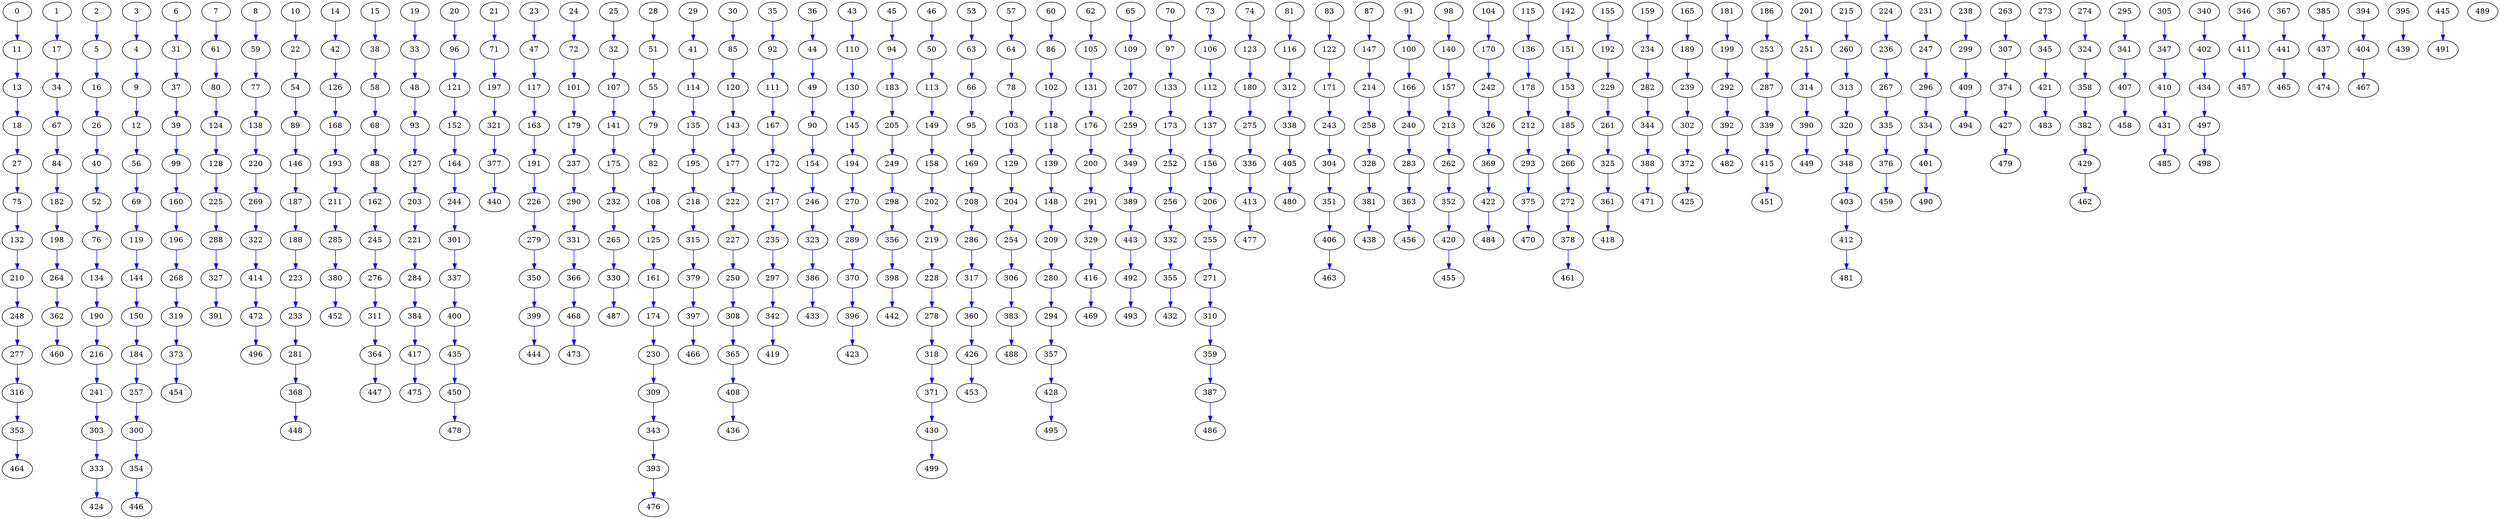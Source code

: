 digraph {
	0; 1; 2; 3; 4; 5; 6; 7; 8; 9; 10; 11; 12; 13; 14; 15; 16; 17; 18; 19; 20; 21; 22; 23; 24; 25; 26; 27; 28; 29; 30; 31; 32; 33; 34; 35; 36; 37; 38; 39; 40; 41; 42; 43; 44; 45; 46; 47; 48; 49; 50; 51; 52; 53; 54; 55; 56; 57; 58; 59; 60; 61; 62; 63; 64; 65; 66; 67; 68; 69; 70; 71; 72; 73; 74; 75; 76; 77; 78; 79; 80; 81; 82; 83; 84; 85; 86; 87; 88; 89; 90; 91; 92; 93; 94; 95; 96; 97; 98; 99; 100; 101; 102; 103; 104; 105; 106; 107; 108; 109; 110; 111; 112; 113; 114; 115; 116; 117; 118; 119; 120; 121; 122; 123; 124; 125; 126; 127; 128; 129; 130; 131; 132; 133; 134; 135; 136; 137; 138; 139; 140; 141; 142; 143; 144; 145; 146; 147; 148; 149; 150; 151; 152; 153; 154; 155; 156; 157; 158; 159; 160; 161; 162; 163; 164; 165; 166; 167; 168; 169; 170; 171; 172; 173; 174; 175; 176; 177; 178; 179; 180; 181; 182; 183; 184; 185; 186; 187; 188; 189; 190; 191; 192; 193; 194; 195; 196; 197; 198; 199; 200; 201; 202; 203; 204; 205; 206; 207; 208; 209; 210; 211; 212; 213; 214; 215; 216; 217; 218; 219; 220; 221; 222; 223; 224; 225; 226; 227; 228; 229; 230; 231; 232; 233; 234; 235; 236; 237; 238; 239; 240; 241; 242; 243; 244; 245; 246; 247; 248; 249; 250; 251; 252; 253; 254; 255; 256; 257; 258; 259; 260; 261; 262; 263; 264; 265; 266; 267; 268; 269; 270; 271; 272; 273; 274; 275; 276; 277; 278; 279; 280; 281; 282; 283; 284; 285; 286; 287; 288; 289; 290; 291; 292; 293; 294; 295; 296; 297; 298; 299; 300; 301; 302; 303; 304; 305; 306; 307; 308; 309; 310; 311; 312; 313; 314; 315; 316; 317; 318; 319; 320; 321; 322; 323; 324; 325; 326; 327; 328; 329; 330; 331; 332; 333; 334; 335; 336; 337; 338; 339; 340; 341; 342; 343; 344; 345; 346; 347; 348; 349; 350; 351; 352; 353; 354; 355; 356; 357; 358; 359; 360; 361; 362; 363; 364; 365; 366; 367; 368; 369; 370; 371; 372; 373; 374; 375; 376; 377; 378; 379; 380; 381; 382; 383; 384; 385; 386; 387; 388; 389; 390; 391; 392; 393; 394; 395; 396; 397; 398; 399; 400; 401; 402; 403; 404; 405; 406; 407; 408; 409; 410; 411; 412; 413; 414; 415; 416; 417; 418; 419; 420; 421; 422; 423; 424; 425; 426; 427; 428; 429; 430; 431; 432; 433; 434; 435; 436; 437; 438; 439; 440; 441; 442; 443; 444; 445; 446; 447; 448; 449; 450; 451; 452; 453; 454; 455; 456; 457; 458; 459; 460; 461; 462; 463; 464; 465; 466; 467; 468; 469; 470; 471; 472; 473; 474; 475; 476; 477; 478; 479; 480; 481; 482; 483; 484; 485; 486; 487; 488; 489; 490; 491; 492; 493; 494; 495; 496; 497; 498; 499; 
	subgraph Pre {
		edge [color=blue]
		0 -> 11;
		1 -> 17;
		2 -> 5;
		3 -> 4;
		4 -> 9;
		5 -> 16;
		6 -> 31;
		7 -> 61;
		8 -> 59;
		9 -> 12;
		10 -> 22;
		11 -> 13;
		12 -> 56;
		13 -> 18;
		14 -> 42;
		15 -> 38;
		16 -> 26;
		17 -> 34;
		18 -> 27;
		19 -> 33;
		20 -> 96;
		21 -> 71;
		22 -> 54;
		23 -> 47;
		24 -> 72;
		25 -> 32;
		26 -> 40;
		27 -> 75;
		28 -> 51;
		29 -> 41;
		30 -> 85;
		31 -> 37;
		32 -> 107;
		33 -> 48;
		34 -> 67;
		35 -> 92;
		36 -> 44;
		37 -> 39;
		38 -> 58;
		39 -> 99;
		40 -> 52;
		41 -> 114;
		42 -> 126;
		43 -> 110;
		44 -> 49;
		45 -> 94;
		46 -> 50;
		47 -> 117;
		48 -> 93;
		49 -> 90;
		50 -> 113;
		51 -> 55;
		52 -> 76;
		53 -> 63;
		54 -> 89;
		55 -> 79;
		56 -> 69;
		57 -> 64;
		58 -> 68;
		59 -> 77;
		60 -> 86;
		61 -> 80;
		62 -> 105;
		63 -> 66;
		64 -> 78;
		65 -> 109;
		66 -> 95;
		67 -> 84;
		68 -> 88;
		69 -> 119;
		70 -> 97;
		71 -> 197;
		72 -> 101;
		73 -> 106;
		74 -> 123;
		75 -> 132;
		76 -> 134;
		77 -> 138;
		78 -> 103;
		79 -> 82;
		80 -> 124;
		81 -> 116;
		82 -> 108;
		83 -> 122;
		84 -> 182;
		85 -> 120;
		86 -> 102;
		87 -> 147;
		88 -> 162;
		89 -> 146;
		90 -> 154;
		91 -> 100;
		92 -> 111;
		93 -> 127;
		94 -> 183;
		95 -> 169;
		96 -> 121;
		97 -> 133;
		98 -> 140;
		99 -> 160;
		100 -> 166;
		101 -> 179;
		102 -> 118;
		103 -> 129;
		104 -> 170;
		105 -> 131;
		106 -> 112;
		107 -> 141;
		108 -> 125;
		109 -> 207;
		110 -> 130;
		111 -> 167;
		112 -> 137;
		113 -> 149;
		114 -> 135;
		115 -> 136;
		116 -> 312;
		117 -> 163;
		118 -> 139;
		119 -> 144;
		120 -> 143;
		121 -> 152;
		122 -> 171;
		123 -> 180;
		124 -> 128;
		125 -> 161;
		126 -> 168;
		127 -> 203;
		128 -> 225;
		129 -> 204;
		130 -> 145;
		131 -> 176;
		132 -> 210;
		133 -> 173;
		134 -> 190;
		135 -> 195;
		136 -> 178;
		137 -> 156;
		138 -> 220;
		139 -> 148;
		140 -> 157;
		141 -> 175;
		142 -> 151;
		143 -> 177;
		144 -> 150;
		145 -> 194;
		146 -> 187;
		147 -> 214;
		148 -> 209;
		149 -> 158;
		150 -> 184;
		151 -> 153;
		152 -> 164;
		153 -> 185;
		154 -> 246;
		155 -> 192;
		156 -> 206;
		157 -> 213;
		158 -> 202;
		159 -> 234;
		160 -> 196;
		161 -> 174;
		162 -> 245;
		163 -> 191;
		164 -> 244;
		165 -> 189;
		166 -> 240;
		167 -> 172;
		168 -> 193;
		169 -> 208;
		170 -> 242;
		171 -> 243;
		172 -> 217;
		173 -> 252;
		174 -> 230;
		175 -> 232;
		176 -> 200;
		177 -> 222;
		178 -> 212;
		179 -> 237;
		180 -> 275;
		181 -> 199;
		182 -> 198;
		183 -> 205;
		184 -> 257;
		185 -> 266;
		186 -> 253;
		187 -> 188;
		188 -> 223;
		189 -> 239;
		190 -> 216;
		191 -> 226;
		192 -> 229;
		193 -> 211;
		194 -> 270;
		195 -> 218;
		196 -> 268;
		197 -> 321;
		198 -> 264;
		199 -> 292;
		200 -> 291;
		201 -> 251;
		202 -> 219;
		203 -> 221;
		204 -> 254;
		205 -> 249;
		206 -> 255;
		207 -> 259;
		208 -> 286;
		209 -> 280;
		210 -> 248;
		211 -> 285;
		212 -> 293;
		213 -> 262;
		214 -> 258;
		215 -> 260;
		216 -> 241;
		217 -> 235;
		218 -> 315;
		219 -> 228;
		220 -> 269;
		221 -> 284;
		222 -> 227;
		223 -> 233;
		224 -> 236;
		225 -> 288;
		226 -> 279;
		227 -> 250;
		228 -> 278;
		229 -> 261;
		230 -> 309;
		231 -> 247;
		232 -> 265;
		233 -> 281;
		234 -> 282;
		235 -> 297;
		236 -> 267;
		237 -> 290;
		238 -> 299;
		239 -> 302;
		240 -> 283;
		241 -> 303;
		242 -> 326;
		243 -> 304;
		244 -> 301;
		245 -> 276;
		246 -> 323;
		247 -> 296;
		248 -> 277;
		249 -> 298;
		250 -> 308;
		251 -> 314;
		252 -> 256;
		253 -> 287;
		254 -> 306;
		255 -> 271;
		256 -> 332;
		257 -> 300;
		258 -> 328;
		259 -> 349;
		260 -> 313;
		261 -> 325;
		262 -> 352;
		263 -> 307;
		264 -> 362;
		265 -> 330;
		266 -> 272;
		267 -> 335;
		268 -> 319;
		269 -> 322;
		270 -> 289;
		271 -> 310;
		272 -> 378;
		273 -> 345;
		274 -> 324;
		275 -> 336;
		276 -> 311;
		277 -> 316;
		278 -> 318;
		279 -> 350;
		280 -> 294;
		281 -> 368;
		282 -> 344;
		283 -> 363;
		284 -> 384;
		285 -> 380;
		286 -> 317;
		287 -> 339;
		288 -> 327;
		289 -> 370;
		290 -> 331;
		291 -> 329;
		292 -> 392;
		293 -> 375;
		294 -> 357;
		295 -> 341;
		296 -> 334;
		297 -> 342;
		298 -> 356;
		299 -> 409;
		300 -> 354;
		301 -> 337;
		302 -> 372;
		303 -> 333;
		304 -> 351;
		305 -> 347;
		306 -> 383;
		307 -> 374;
		308 -> 365;
		309 -> 343;
		310 -> 359;
		311 -> 364;
		312 -> 338;
		313 -> 320;
		314 -> 390;
		315 -> 379;
		316 -> 353;
		317 -> 360;
		318 -> 371;
		319 -> 373;
		320 -> 348;
		321 -> 377;
		322 -> 414;
		323 -> 386;
		324 -> 358;
		325 -> 361;
		326 -> 369;
		327 -> 391;
		328 -> 381;
		329 -> 416;
		330 -> 487;
		331 -> 366;
		332 -> 355;
		333 -> 424;
		334 -> 401;
		335 -> 376;
		336 -> 413;
		337 -> 400;
		338 -> 405;
		339 -> 415;
		340 -> 402;
		341 -> 407;
		342 -> 419;
		343 -> 393;
		344 -> 388;
		345 -> 421;
		346 -> 411;
		347 -> 410;
		348 -> 403;
		349 -> 389;
		350 -> 399;
		351 -> 406;
		352 -> 420;
		353 -> 464;
		354 -> 446;
		355 -> 432;
		356 -> 398;
		357 -> 428;
		358 -> 382;
		359 -> 387;
		360 -> 426;
		361 -> 418;
		362 -> 460;
		363 -> 456;
		364 -> 447;
		365 -> 408;
		366 -> 468;
		367 -> 441;
		368 -> 448;
		369 -> 422;
		370 -> 396;
		371 -> 430;
		372 -> 425;
		373 -> 454;
		374 -> 427;
		375 -> 470;
		376 -> 459;
		377 -> 440;
		378 -> 461;
		379 -> 397;
		380 -> 452;
		381 -> 438;
		382 -> 429;
		383 -> 488;
		384 -> 417;
		385 -> 437;
		386 -> 433;
		387 -> 486;
		388 -> 471;
		389 -> 443;
		390 -> 449;
		392 -> 482;
		393 -> 476;
		394 -> 404;
		395 -> 439;
		396 -> 423;
		397 -> 466;
		398 -> 442;
		399 -> 444;
		400 -> 435;
		401 -> 490;
		402 -> 434;
		403 -> 412;
		404 -> 467;
		405 -> 480;
		406 -> 463;
		407 -> 458;
		408 -> 436;
		409 -> 494;
		410 -> 431;
		411 -> 457;
		412 -> 481;
		413 -> 477;
		414 -> 472;
		415 -> 451;
		416 -> 469;
		417 -> 475;
		420 -> 455;
		421 -> 483;
		422 -> 484;
		426 -> 453;
		427 -> 479;
		428 -> 495;
		429 -> 462;
		430 -> 499;
		431 -> 485;
		434 -> 497;
		435 -> 450;
		437 -> 474;
		441 -> 465;
		443 -> 492;
		445 -> 491;
		450 -> 478;
		468 -> 473;
		472 -> 496;
		492 -> 493;
		497 -> 498;
	}
}
